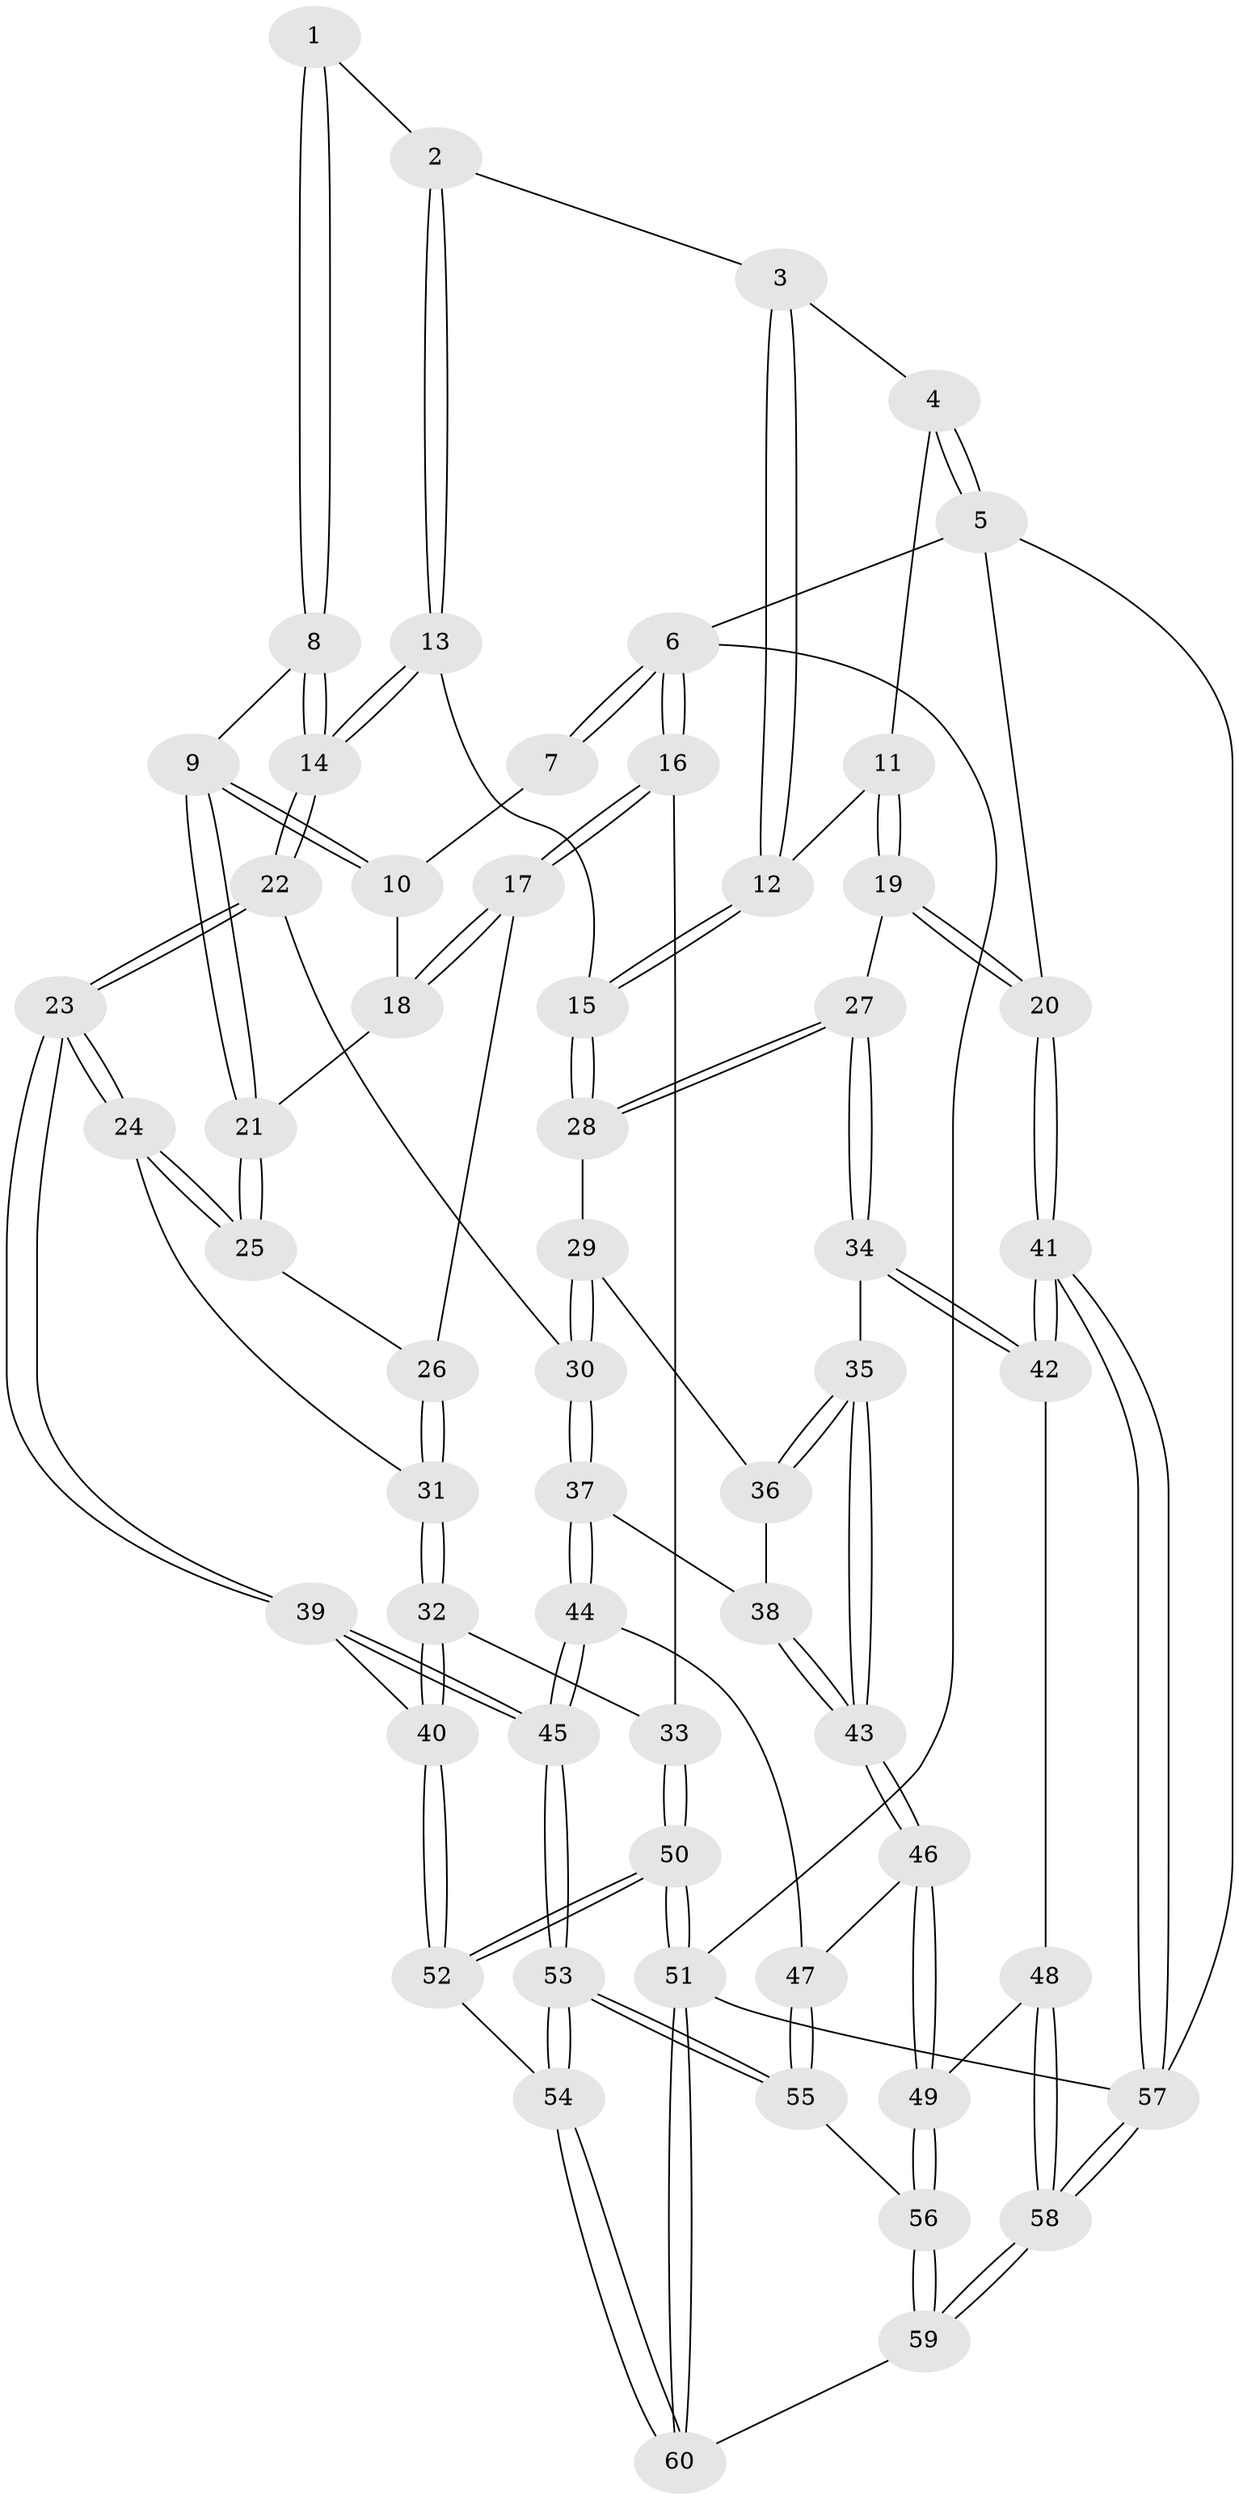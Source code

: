 // Generated by graph-tools (version 1.1) at 2025/27/03/09/25 03:27:06]
// undirected, 60 vertices, 147 edges
graph export_dot {
graph [start="1"]
  node [color=gray90,style=filled];
  1 [pos="+0.54769378418969+0"];
  2 [pos="+0.6597445767892917+0"];
  3 [pos="+0.7836914300785895+0"];
  4 [pos="+0.7847594294006817+0"];
  5 [pos="+1+0"];
  6 [pos="+0+0"];
  7 [pos="+0.34930719804338783+0"];
  8 [pos="+0.44828960312856103+0.27553516751752205"];
  9 [pos="+0.43482163755234643+0.272905513620327"];
  10 [pos="+0.23701035203503817+0.206066074062961"];
  11 [pos="+0.8545550104071444+0.25396364110446523"];
  12 [pos="+0.7265947686379568+0.38162093100904565"];
  13 [pos="+0.6451095415032764+0.3736814634148277"];
  14 [pos="+0.49509747126062514+0.4088525877410359"];
  15 [pos="+0.7157079372297558+0.3961869902572714"];
  16 [pos="+0+0.21374555075002963"];
  17 [pos="+0+0.22064220207835705"];
  18 [pos="+0.21089584207272652+0.22666663923449745"];
  19 [pos="+1+0.44403541297149346"];
  20 [pos="+1+0.4435628428424421"];
  21 [pos="+0.24547565657822643+0.351514457405135"];
  22 [pos="+0.41719639400617253+0.5384390591831718"];
  23 [pos="+0.35925469260683845+0.5606571708651158"];
  24 [pos="+0.27675587304449134+0.5171551144514708"];
  25 [pos="+0.2572606919001343+0.4839340681156911"];
  26 [pos="+0+0.29114975081655287"];
  27 [pos="+0.8728348733576526+0.5194645667637988"];
  28 [pos="+0.7915700924954391+0.491139510972101"];
  29 [pos="+0.7140785368263006+0.5610950966006564"];
  30 [pos="+0.46015573813804267+0.5660142058995256"];
  31 [pos="+0.12738553327407984+0.5689845417366894"];
  32 [pos="+0.029940921623885414+0.6408229719581493"];
  33 [pos="+0+0.6421449408612646"];
  34 [pos="+0.8437013439576351+0.6938252084845016"];
  35 [pos="+0.7461753859430117+0.7074350119475715"];
  36 [pos="+0.6905354537800766+0.6385425721246393"];
  37 [pos="+0.5466831333316889+0.6577595816727135"];
  38 [pos="+0.6227685131934702+0.6683735109960178"];
  39 [pos="+0.3378854697933452+0.6476911399415616"];
  40 [pos="+0.15414103067976417+0.7761119355803994"];
  41 [pos="+1+0.8891752272709489"];
  42 [pos="+0.9080277089506488+0.8146272353132036"];
  43 [pos="+0.6892501870502653+0.7744741904986658"];
  44 [pos="+0.5605590326622624+0.7690984373249048"];
  45 [pos="+0.3777318916707834+0.7930493888703871"];
  46 [pos="+0.6816880582973789+0.8024764027307626"];
  47 [pos="+0.590897503257228+0.8196492184002904"];
  48 [pos="+0.8044616852024865+0.8794107938039453"];
  49 [pos="+0.7683574452522953+0.8865226761142023"];
  50 [pos="+0+1"];
  51 [pos="+0+1"];
  52 [pos="+0.1432510307436454+0.8287319471816421"];
  53 [pos="+0.3821160836513442+0.985643063892717"];
  54 [pos="+0.3679290018495161+1"];
  55 [pos="+0.556062385917973+0.8849197471921122"];
  56 [pos="+0.7030592379563427+0.9859121914127191"];
  57 [pos="+1+1"];
  58 [pos="+1+1"];
  59 [pos="+0.6795994752267915+1"];
  60 [pos="+0.35649781848615497+1"];
  1 -- 2;
  1 -- 8;
  1 -- 8;
  2 -- 3;
  2 -- 13;
  2 -- 13;
  3 -- 4;
  3 -- 12;
  3 -- 12;
  4 -- 5;
  4 -- 5;
  4 -- 11;
  5 -- 6;
  5 -- 20;
  5 -- 57;
  6 -- 7;
  6 -- 7;
  6 -- 16;
  6 -- 16;
  6 -- 51;
  7 -- 10;
  8 -- 9;
  8 -- 14;
  8 -- 14;
  9 -- 10;
  9 -- 10;
  9 -- 21;
  9 -- 21;
  10 -- 18;
  11 -- 12;
  11 -- 19;
  11 -- 19;
  12 -- 15;
  12 -- 15;
  13 -- 14;
  13 -- 14;
  13 -- 15;
  14 -- 22;
  14 -- 22;
  15 -- 28;
  15 -- 28;
  16 -- 17;
  16 -- 17;
  16 -- 33;
  17 -- 18;
  17 -- 18;
  17 -- 26;
  18 -- 21;
  19 -- 20;
  19 -- 20;
  19 -- 27;
  20 -- 41;
  20 -- 41;
  21 -- 25;
  21 -- 25;
  22 -- 23;
  22 -- 23;
  22 -- 30;
  23 -- 24;
  23 -- 24;
  23 -- 39;
  23 -- 39;
  24 -- 25;
  24 -- 25;
  24 -- 31;
  25 -- 26;
  26 -- 31;
  26 -- 31;
  27 -- 28;
  27 -- 28;
  27 -- 34;
  27 -- 34;
  28 -- 29;
  29 -- 30;
  29 -- 30;
  29 -- 36;
  30 -- 37;
  30 -- 37;
  31 -- 32;
  31 -- 32;
  32 -- 33;
  32 -- 40;
  32 -- 40;
  33 -- 50;
  33 -- 50;
  34 -- 35;
  34 -- 42;
  34 -- 42;
  35 -- 36;
  35 -- 36;
  35 -- 43;
  35 -- 43;
  36 -- 38;
  37 -- 38;
  37 -- 44;
  37 -- 44;
  38 -- 43;
  38 -- 43;
  39 -- 40;
  39 -- 45;
  39 -- 45;
  40 -- 52;
  40 -- 52;
  41 -- 42;
  41 -- 42;
  41 -- 57;
  41 -- 57;
  42 -- 48;
  43 -- 46;
  43 -- 46;
  44 -- 45;
  44 -- 45;
  44 -- 47;
  45 -- 53;
  45 -- 53;
  46 -- 47;
  46 -- 49;
  46 -- 49;
  47 -- 55;
  47 -- 55;
  48 -- 49;
  48 -- 58;
  48 -- 58;
  49 -- 56;
  49 -- 56;
  50 -- 51;
  50 -- 51;
  50 -- 52;
  50 -- 52;
  51 -- 60;
  51 -- 60;
  51 -- 57;
  52 -- 54;
  53 -- 54;
  53 -- 54;
  53 -- 55;
  53 -- 55;
  54 -- 60;
  54 -- 60;
  55 -- 56;
  56 -- 59;
  56 -- 59;
  57 -- 58;
  57 -- 58;
  58 -- 59;
  58 -- 59;
  59 -- 60;
}
